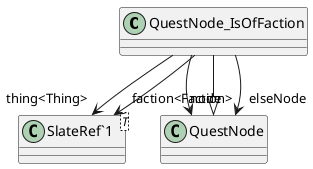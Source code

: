 @startuml
class QuestNode_IsOfFaction {
}
class "SlateRef`1"<T> {
}
QuestNode <|-- QuestNode_IsOfFaction
QuestNode_IsOfFaction --> "thing<Thing>" "SlateRef`1"
QuestNode_IsOfFaction --> "faction<Faction>" "SlateRef`1"
QuestNode_IsOfFaction --> "node" QuestNode
QuestNode_IsOfFaction --> "elseNode" QuestNode
@enduml
